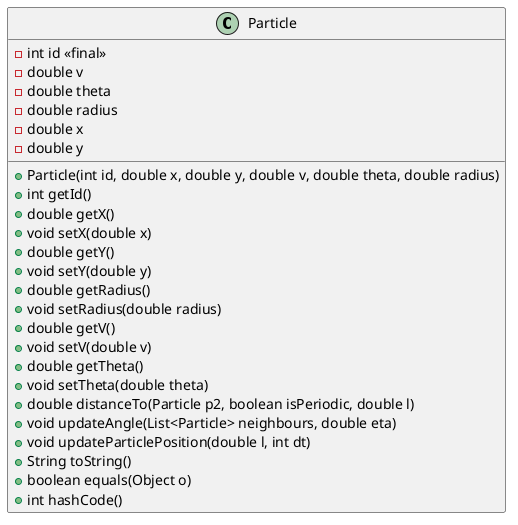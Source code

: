 @startuml
class Particle {
    -int id <<final>>
    -double v
    -double theta
    -double radius
    -double x
    -double y

    +Particle(int id, double x, double y, double v, double theta, double radius)
    +int getId()
    +double getX()
    +void setX(double x)
    +double getY()
    +void setY(double y)
    +double getRadius()
    +void setRadius(double radius)
    +double getV()
    +void setV(double v)
    +double getTheta()
    +void setTheta(double theta)
    +double distanceTo(Particle p2, boolean isPeriodic, double l)
    +void updateAngle(List<Particle> neighbours, double eta)
    +void updateParticlePosition(double l, int dt)
    +String toString()
    +boolean equals(Object o)
    +int hashCode()
}



@enduml